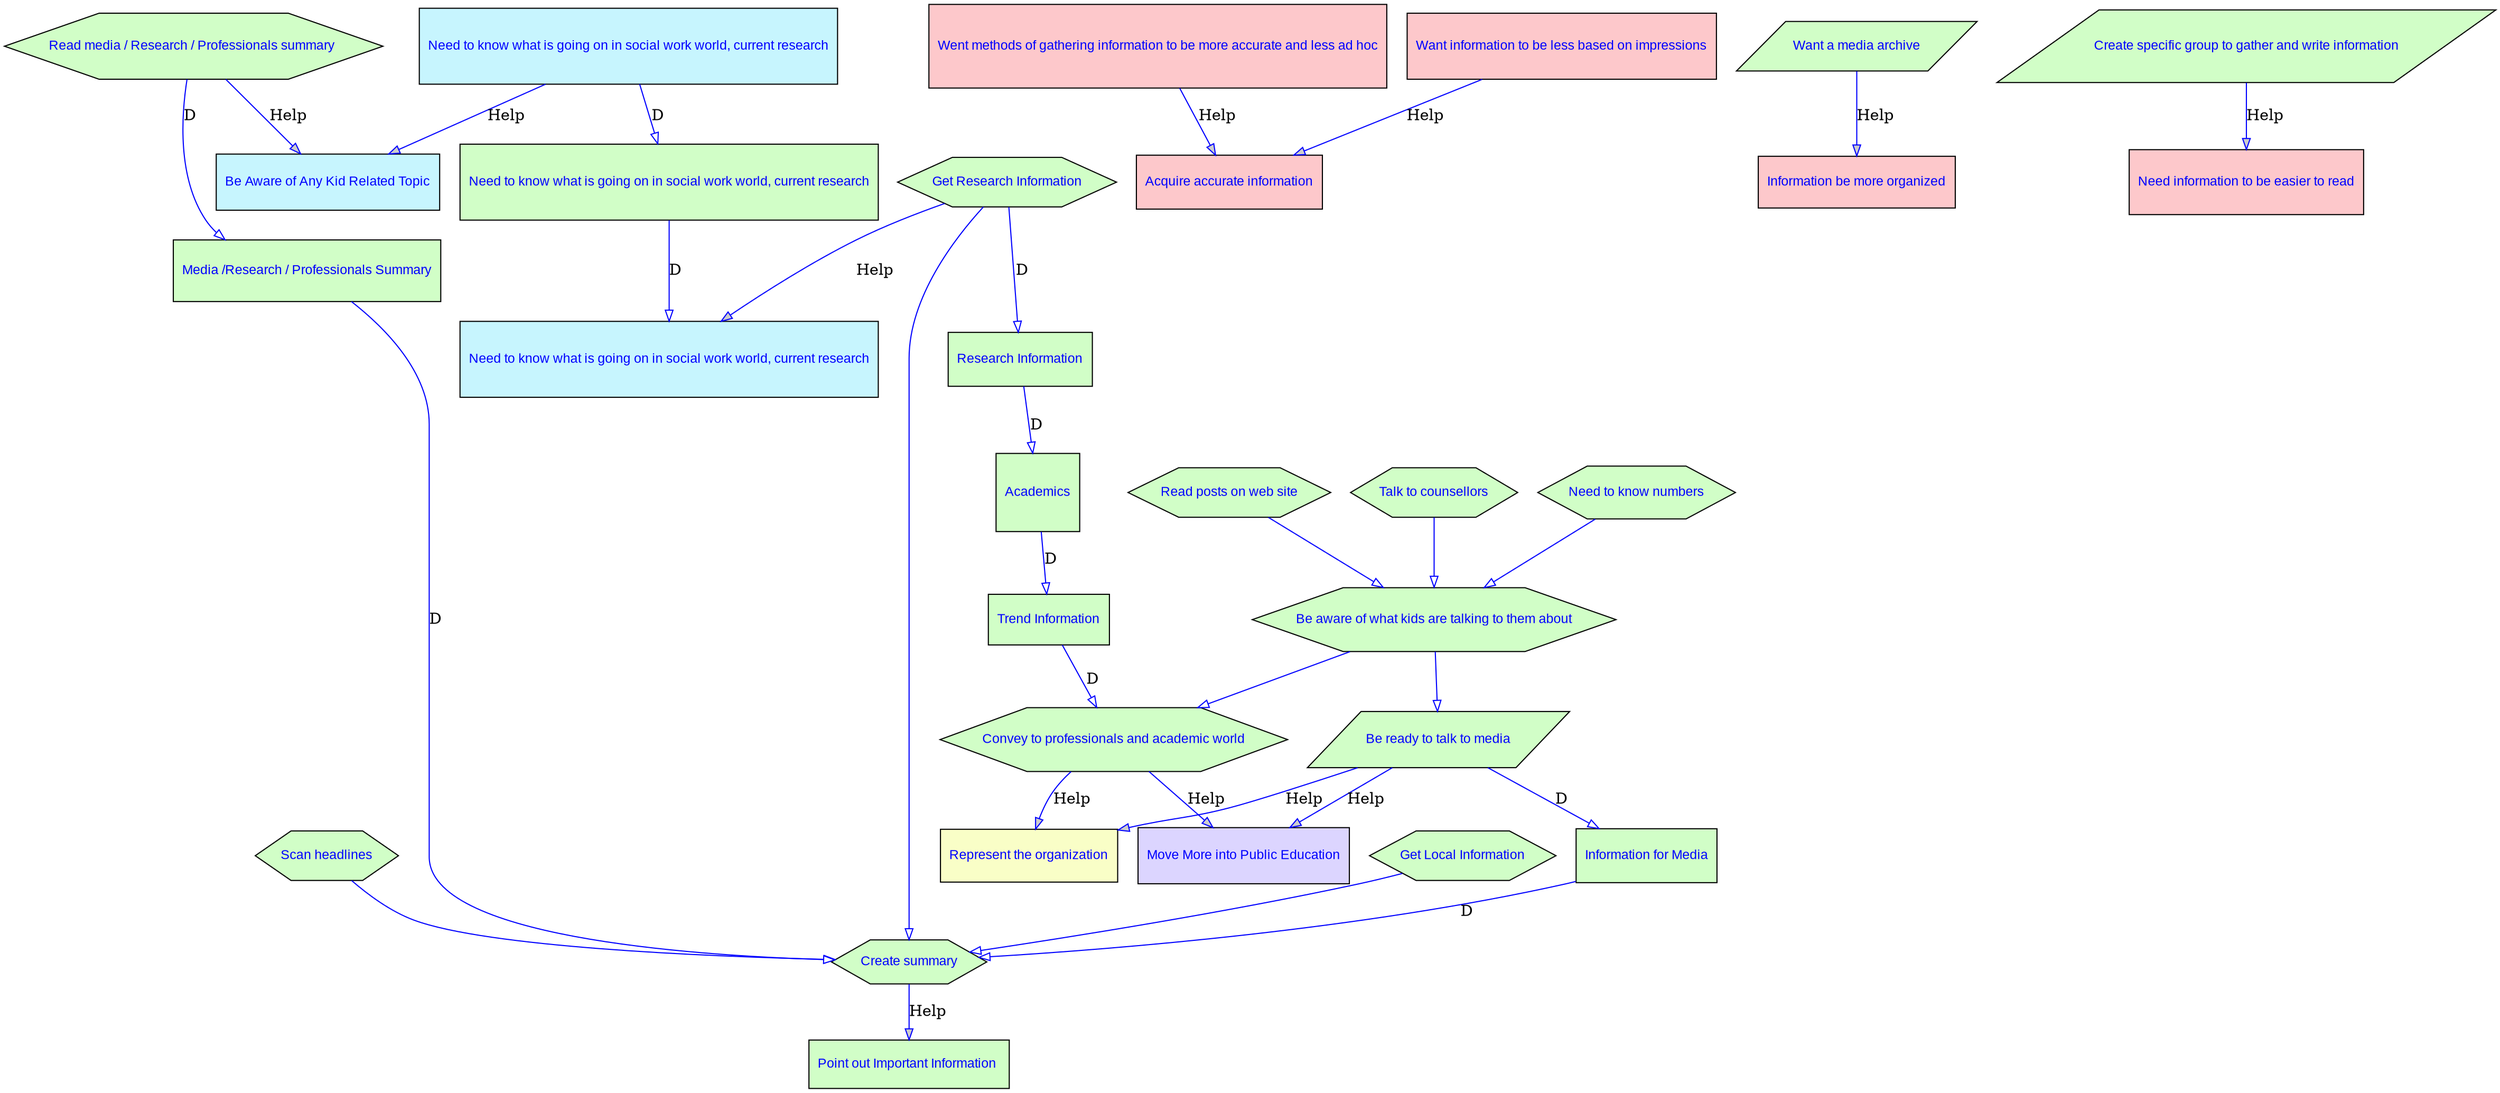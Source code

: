  digraph  RootGraph {
  node [color="#000000", fontcolor="#0000FF", fontname=Arial, fontsize="12", style=filled];
  edge [color="#0000FF"];
  "Convey to professionals and academic world" [width="1.25369094488189", height="0.802362204724409", pos="537.076181102362,622.132913385827", fillcolor="#D1FEC7", label="Convey to professionals and academic world", sides="6", shape=polygon];
  "Represent the organization" [width="1.10236220472441", height="0.662674087685117", pos="427.88031496063,732.757684479499", fillcolor="#F9FEC7", label="Represent the organization", shape=box];
  "Be ready to talk to media" [width="1.15144356955381", height="0.708580658186959", pos="385.644094488189,619.367171411266", fillcolor="#D1FEC7", label="Be ready to talk to media", shape=parallelogram];
  "Scan headlines" [width="0.984251968503937", height="0.62992125984252", pos="157.738582677165,78.476220472441", fillcolor="#D1FEC7", label="Scan headlines", sides="6", shape=polygon];
  "Create summary" [width="0.866141732283465", height="0.554330708661417", pos="237.392125984252,178.936062992126", fillcolor="#D1FEC7", label="Create summary", sides="6", shape=polygon];
  "Read media / Research / Professionals summary " [width="1.29892552493438", height="0.831312335958004", pos="223.709350393701,567.092598425197", fillcolor="#D1FEC7", label="Read media / Research / Professionals summary ", sides="6", shape=polygon];
  "Media /Research / Professionals Summary" [width="1.47152230971129", height="0.782830442523906", pos="199.091338582677,390.227811818609", fillcolor="#D1FEC7", label="Media /Research / Professionals Summary", shape=box];
  "Move More into Public Education" [width="1.18110236220472", height="0.710007951091194", pos="536.664566929134,722.883120884952", fillcolor="#DCD5FF", label="Move More into Public Education", shape=box];
  "Information for Media" [width="1.09356955380577", height="0.683480971128608", pos="462.146456692913,266.357125984252", fillcolor="#D1FEC7", label="Information for Media", shape=box];
  "Get Research Information" [width="0.984251968503937", height="0.62992125984252", pos="234.84094488189,64.8699212598426", fillcolor="#D1FEC7", label="Get Research Information", sides="6", shape=polygon];
  "Need to know what is going on in social work world, current research" [width="1.60358086142577", height="0.963976703682709", pos="156.724186601879,226.041744009743", fillcolor="#C7F5FE", label="Need to know what is going on in social work world, current research", shape=box];
  "Be Aware of Any Kid Related Topic" [width="1.18110236220473", height="0.710007951091198", pos="240.727559055118,762.568160255031", fillcolor="#C7F5FE", label="Be Aware of Any Kid Related Topic", shape=box];
  "Point out Important Information " [width="1.02362204724409", height="0.615340224279037", pos="308.258267716535,245.195397680345", fillcolor="#D1FEC7", label="Point out Important Information ", shape=box];
  "Get Local Information" [width="0.984251968503937", height="0.62992125984252", pos="311.943307086614,80.743937007874", fillcolor="#D1FEC7", label="Get Local Information", sides="6", shape=polygon];
  "Academics" [width="0.984251968503937", height="0.984251968503937", pos="55.0582677165354,911.338582677165", fillcolor="#D1FEC7", label=Academics, shape=box];
  "Trend Information" [width="1.01574803149606", height="0.634842519685039", pos="192.255118110236,932.775590551181", fillcolor="#D1FEC7", label="Trend Information", shape=box];
  "Research Information" [width="1.08267716535433", height="0.676673228346456", pos="40.1763779527559,779.793307086614", fillcolor="#D1FEC7", label="Research Information", shape=box];
  "Be aware of what kids are talking to them about" [width="1.25369094488189", height="0.802362204724409", pos="382.238385826772,520.696062992126", fillcolor="#D1FEC7", label="Be aware of what kids are talking to them about", sides="6", shape=polygon];
  "Need to know what is going on in social work world, current research1" [width="1.60358086142577", height="0.963976703682709", pos="281.448596050698,644.151980230215", fillcolor="#C7F5FE", label="Need to know what is going on in social work world, current research", shape=box];
  "Need to know what is going on in social work world, current research2" [width="1.60358086142577", height="0.963976703682709", pos="93.7950527436113,456.498436923129", fillcolor="#D1FEC7", label="Need to know what is going on in social work world, current research", shape=box];
  "Went methods of gathering information to be more accurate and less ad hoc" [width="1.75590551181102", height="1.05554515395558", pos="588.822047244095,787.76340506996", fillcolor="#FDC8CB", label="Went methods of gathering information to be more accurate and less ad hoc", shape=box];
  "Acquire accurate information" [width="1.1350769244179", height="0.682340216416534", pos="511.196627546761,872.123302909105", fillcolor="#FDC8CB", label="Acquire accurate information", shape=box];
  "Want information to be less based on impressions" [width="1.39047497284292", height="0.835870215913316", pos="469.367335242818,788.359044308312", fillcolor="#FDC8CB", label="Want information to be less based on impressions", shape=box];
  "Want a media archive" [width="1.01722440944882", height="0.625984251968504", pos="339.709842519685,708.51968503937", fillcolor="#D1FEC7", label="Want a media archive", shape=parallelogram];
  "Information be more organized" [width="1.09706602126407", height="0.659490339614154", pos="352.505400387554,845.788896320598", fillcolor="#FDC8CB", label="Information be more organized", shape=box];
  "Create specific group to gather and write information" [width="1.45226377952755", height="0.917322834645669", pos="549.544488188976,523.417322834645", fillcolor="#D1FEC7", label="Create specific group to gather and write information", shape=parallelogram];
  "Need information to be easier to read" [width="1.36128608923884", height="0.818323608518776", pos="362.017322834646,783.475397938172", fillcolor="#FDC8CB", label="Need information to be easier to read", shape=box];
  "Read posts on web site" [width="0.984251968503937", height="0.629921259842519", pos="439.152755905512,423.779527559055", fillcolor="#D1FEC7", label="Read posts on web site", sides="6", shape=polygon];
  "Talk to counsellors" [width="0.984251968503937", height="0.62992125984252", pos="365.451968503937,425.196850393701", fillcolor="#D1FEC7", label="Talk to counsellors", sides="6", shape=polygon];
  "Need to know numbers" [width="1.03715551181102", height="0.663779527559055", pos="292.238385826772,440.588976377953", fillcolor="#D1FEC7", label="Need to know numbers", sides="6", shape=polygon];
  "Convey to professionals and academic world"->"Represent the organization" [fillcolor="#CDCDCD", label=Help];
  "Be ready to talk to media"->"Represent the organization" [fillcolor="#CDCDCD", label=Help];
  "Scan headlines"->"Create summary" [fillcolor="#FFFFFF"];
  "Read media / Research / Professionals summary "->"Media /Research / Professionals Summary" [fillcolor="#FFFFFF", label=D];
  "Media /Research / Professionals Summary"->"Create summary" [fillcolor="#FFFFFF", label=D];
  "Convey to professionals and academic world"->"Move More into Public Education" [fillcolor="#CDCDCD", label=Help];
  "Be ready to talk to media"->"Move More into Public Education" [fillcolor="#CDCDCD", label=Help];
  "Be ready to talk to media"->"Information for Media" [fillcolor="#FFFFFF", label=D];
  "Information for Media"->"Create summary" [fillcolor="#FFFFFF", label=D];
  "Get Research Information"->"Need to know what is going on in social work world, current research" [fillcolor="#CDCDCD", label=Help];
  "Read media / Research / Professionals summary "->"Be Aware of Any Kid Related Topic" [fillcolor="#CDCDCD", label=Help];
  "Get Research Information"->"Create summary" [fillcolor="#FFFFFF"];
  "Create summary"->"Point out Important Information " [fillcolor="#CDCDCD", label=Help];
  "Get Local Information"->"Create summary" [fillcolor="#FFFFFF"];
  "Academics"->"Trend Information" [fillcolor="#FFFFFF", label=D];
  "Get Research Information"->"Research Information" [fillcolor="#FFFFFF", label=D];
  "Be aware of what kids are talking to them about"->"Be ready to talk to media" [fillcolor="#FFFFFF"];
  "Be aware of what kids are talking to them about"->"Convey to professionals and academic world" [fillcolor="#FFFFFF"];
  "Need to know what is going on in social work world, current research1"->"Need to know what is going on in social work world, current research2" [fillcolor="#FFFFFF", label=D];
  "Need to know what is going on in social work world, current research2"->"Need to know what is going on in social work world, current research" [fillcolor="#FFFFFF", label=D];
  "Research Information"->"Academics" [fillcolor="#FFFFFF", label=D];
  "Trend Information"->"Convey to professionals and academic world" [fillcolor="#FFFFFF", label=D];
  "Went methods of gathering information to be more accurate and less ad hoc"->"Acquire accurate information" [fillcolor="#CDCDCD", label=Help];
  "Want information to be less based on impressions"->"Acquire accurate information" [fillcolor="#CDCDCD", label=Help];
  "Want a media archive"->"Information be more organized" [fillcolor="#CDCDCD", label=Help];
  "Need to know what is going on in social work world, current research1"->"Be Aware of Any Kid Related Topic" [fillcolor="#CDCDCD", label=Help];
  "Create specific group to gather and write information"->"Need information to be easier to read" [fillcolor="#CDCDCD", label=Help];
  "Read posts on web site"->"Be aware of what kids are talking to them about" [fillcolor="#FFFFFF"];
  "Talk to counsellors"->"Be aware of what kids are talking to them about" [fillcolor="#FFFFFF"];
  "Need to know numbers"->"Be aware of what kids are talking to them about" [fillcolor="#FFFFFF"];
}
